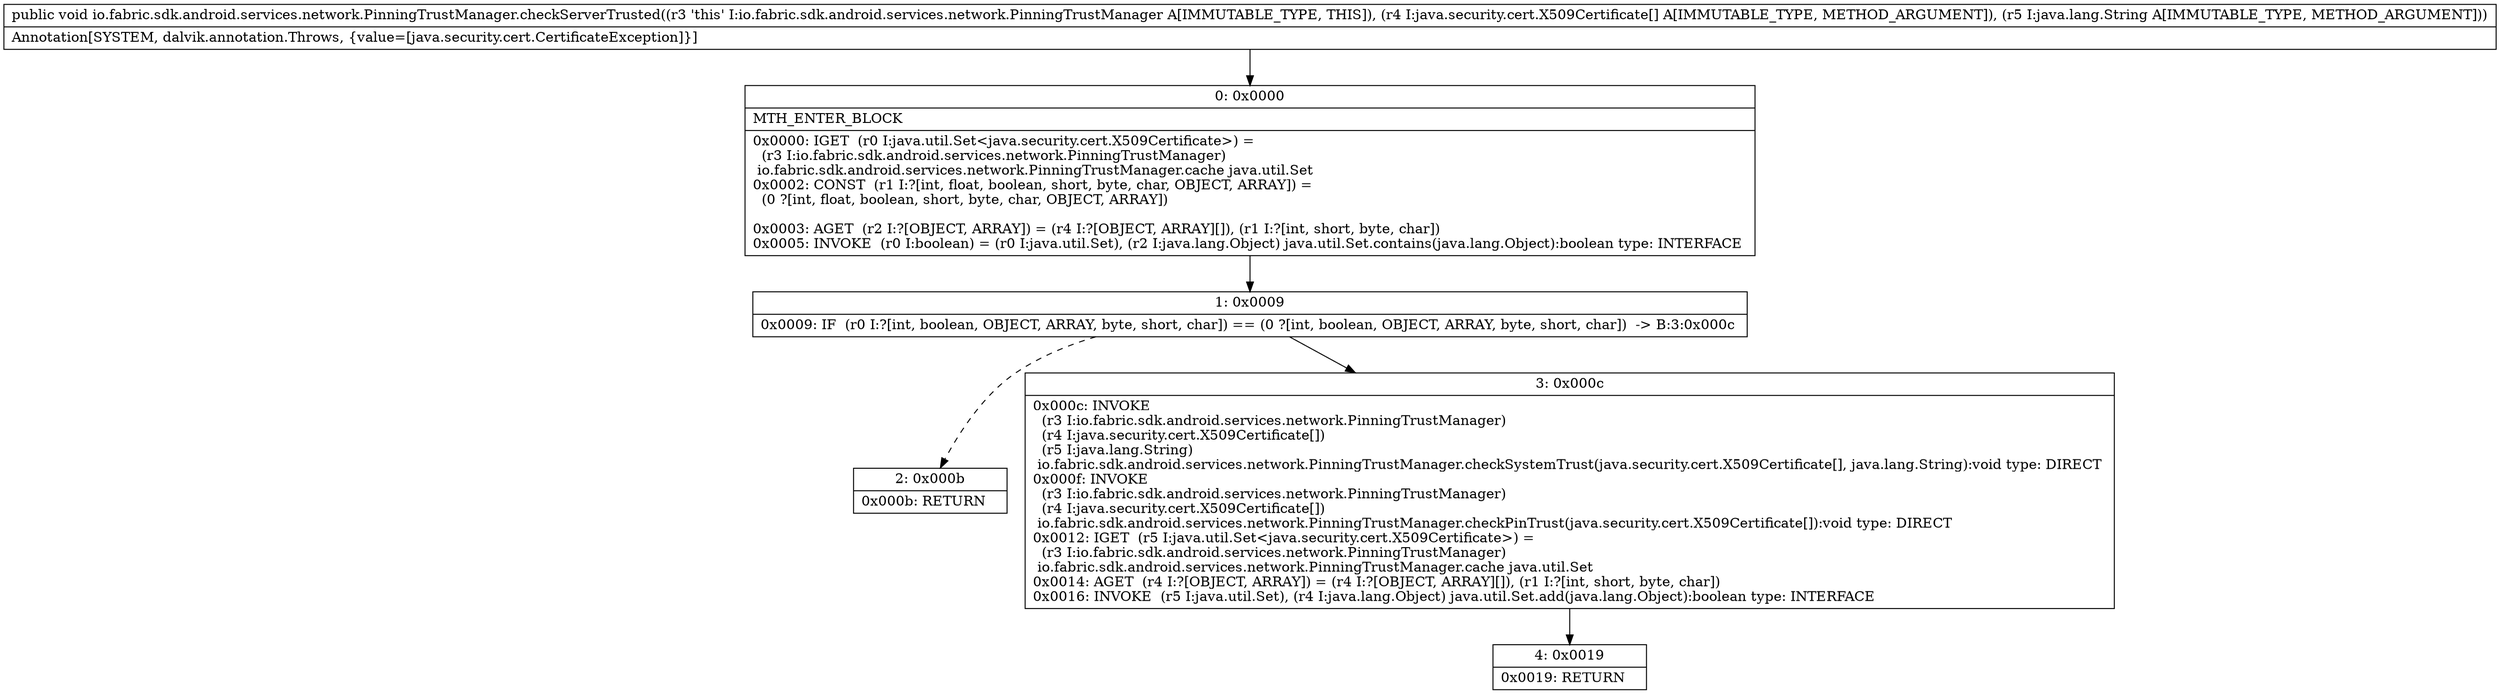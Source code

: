 digraph "CFG forio.fabric.sdk.android.services.network.PinningTrustManager.checkServerTrusted([Ljava\/security\/cert\/X509Certificate;Ljava\/lang\/String;)V" {
Node_0 [shape=record,label="{0\:\ 0x0000|MTH_ENTER_BLOCK\l|0x0000: IGET  (r0 I:java.util.Set\<java.security.cert.X509Certificate\>) = \l  (r3 I:io.fabric.sdk.android.services.network.PinningTrustManager)\l io.fabric.sdk.android.services.network.PinningTrustManager.cache java.util.Set \l0x0002: CONST  (r1 I:?[int, float, boolean, short, byte, char, OBJECT, ARRAY]) = \l  (0 ?[int, float, boolean, short, byte, char, OBJECT, ARRAY])\l \l0x0003: AGET  (r2 I:?[OBJECT, ARRAY]) = (r4 I:?[OBJECT, ARRAY][]), (r1 I:?[int, short, byte, char]) \l0x0005: INVOKE  (r0 I:boolean) = (r0 I:java.util.Set), (r2 I:java.lang.Object) java.util.Set.contains(java.lang.Object):boolean type: INTERFACE \l}"];
Node_1 [shape=record,label="{1\:\ 0x0009|0x0009: IF  (r0 I:?[int, boolean, OBJECT, ARRAY, byte, short, char]) == (0 ?[int, boolean, OBJECT, ARRAY, byte, short, char])  \-\> B:3:0x000c \l}"];
Node_2 [shape=record,label="{2\:\ 0x000b|0x000b: RETURN   \l}"];
Node_3 [shape=record,label="{3\:\ 0x000c|0x000c: INVOKE  \l  (r3 I:io.fabric.sdk.android.services.network.PinningTrustManager)\l  (r4 I:java.security.cert.X509Certificate[])\l  (r5 I:java.lang.String)\l io.fabric.sdk.android.services.network.PinningTrustManager.checkSystemTrust(java.security.cert.X509Certificate[], java.lang.String):void type: DIRECT \l0x000f: INVOKE  \l  (r3 I:io.fabric.sdk.android.services.network.PinningTrustManager)\l  (r4 I:java.security.cert.X509Certificate[])\l io.fabric.sdk.android.services.network.PinningTrustManager.checkPinTrust(java.security.cert.X509Certificate[]):void type: DIRECT \l0x0012: IGET  (r5 I:java.util.Set\<java.security.cert.X509Certificate\>) = \l  (r3 I:io.fabric.sdk.android.services.network.PinningTrustManager)\l io.fabric.sdk.android.services.network.PinningTrustManager.cache java.util.Set \l0x0014: AGET  (r4 I:?[OBJECT, ARRAY]) = (r4 I:?[OBJECT, ARRAY][]), (r1 I:?[int, short, byte, char]) \l0x0016: INVOKE  (r5 I:java.util.Set), (r4 I:java.lang.Object) java.util.Set.add(java.lang.Object):boolean type: INTERFACE \l}"];
Node_4 [shape=record,label="{4\:\ 0x0019|0x0019: RETURN   \l}"];
MethodNode[shape=record,label="{public void io.fabric.sdk.android.services.network.PinningTrustManager.checkServerTrusted((r3 'this' I:io.fabric.sdk.android.services.network.PinningTrustManager A[IMMUTABLE_TYPE, THIS]), (r4 I:java.security.cert.X509Certificate[] A[IMMUTABLE_TYPE, METHOD_ARGUMENT]), (r5 I:java.lang.String A[IMMUTABLE_TYPE, METHOD_ARGUMENT]))  | Annotation[SYSTEM, dalvik.annotation.Throws, \{value=[java.security.cert.CertificateException]\}]\l}"];
MethodNode -> Node_0;
Node_0 -> Node_1;
Node_1 -> Node_2[style=dashed];
Node_1 -> Node_3;
Node_3 -> Node_4;
}

